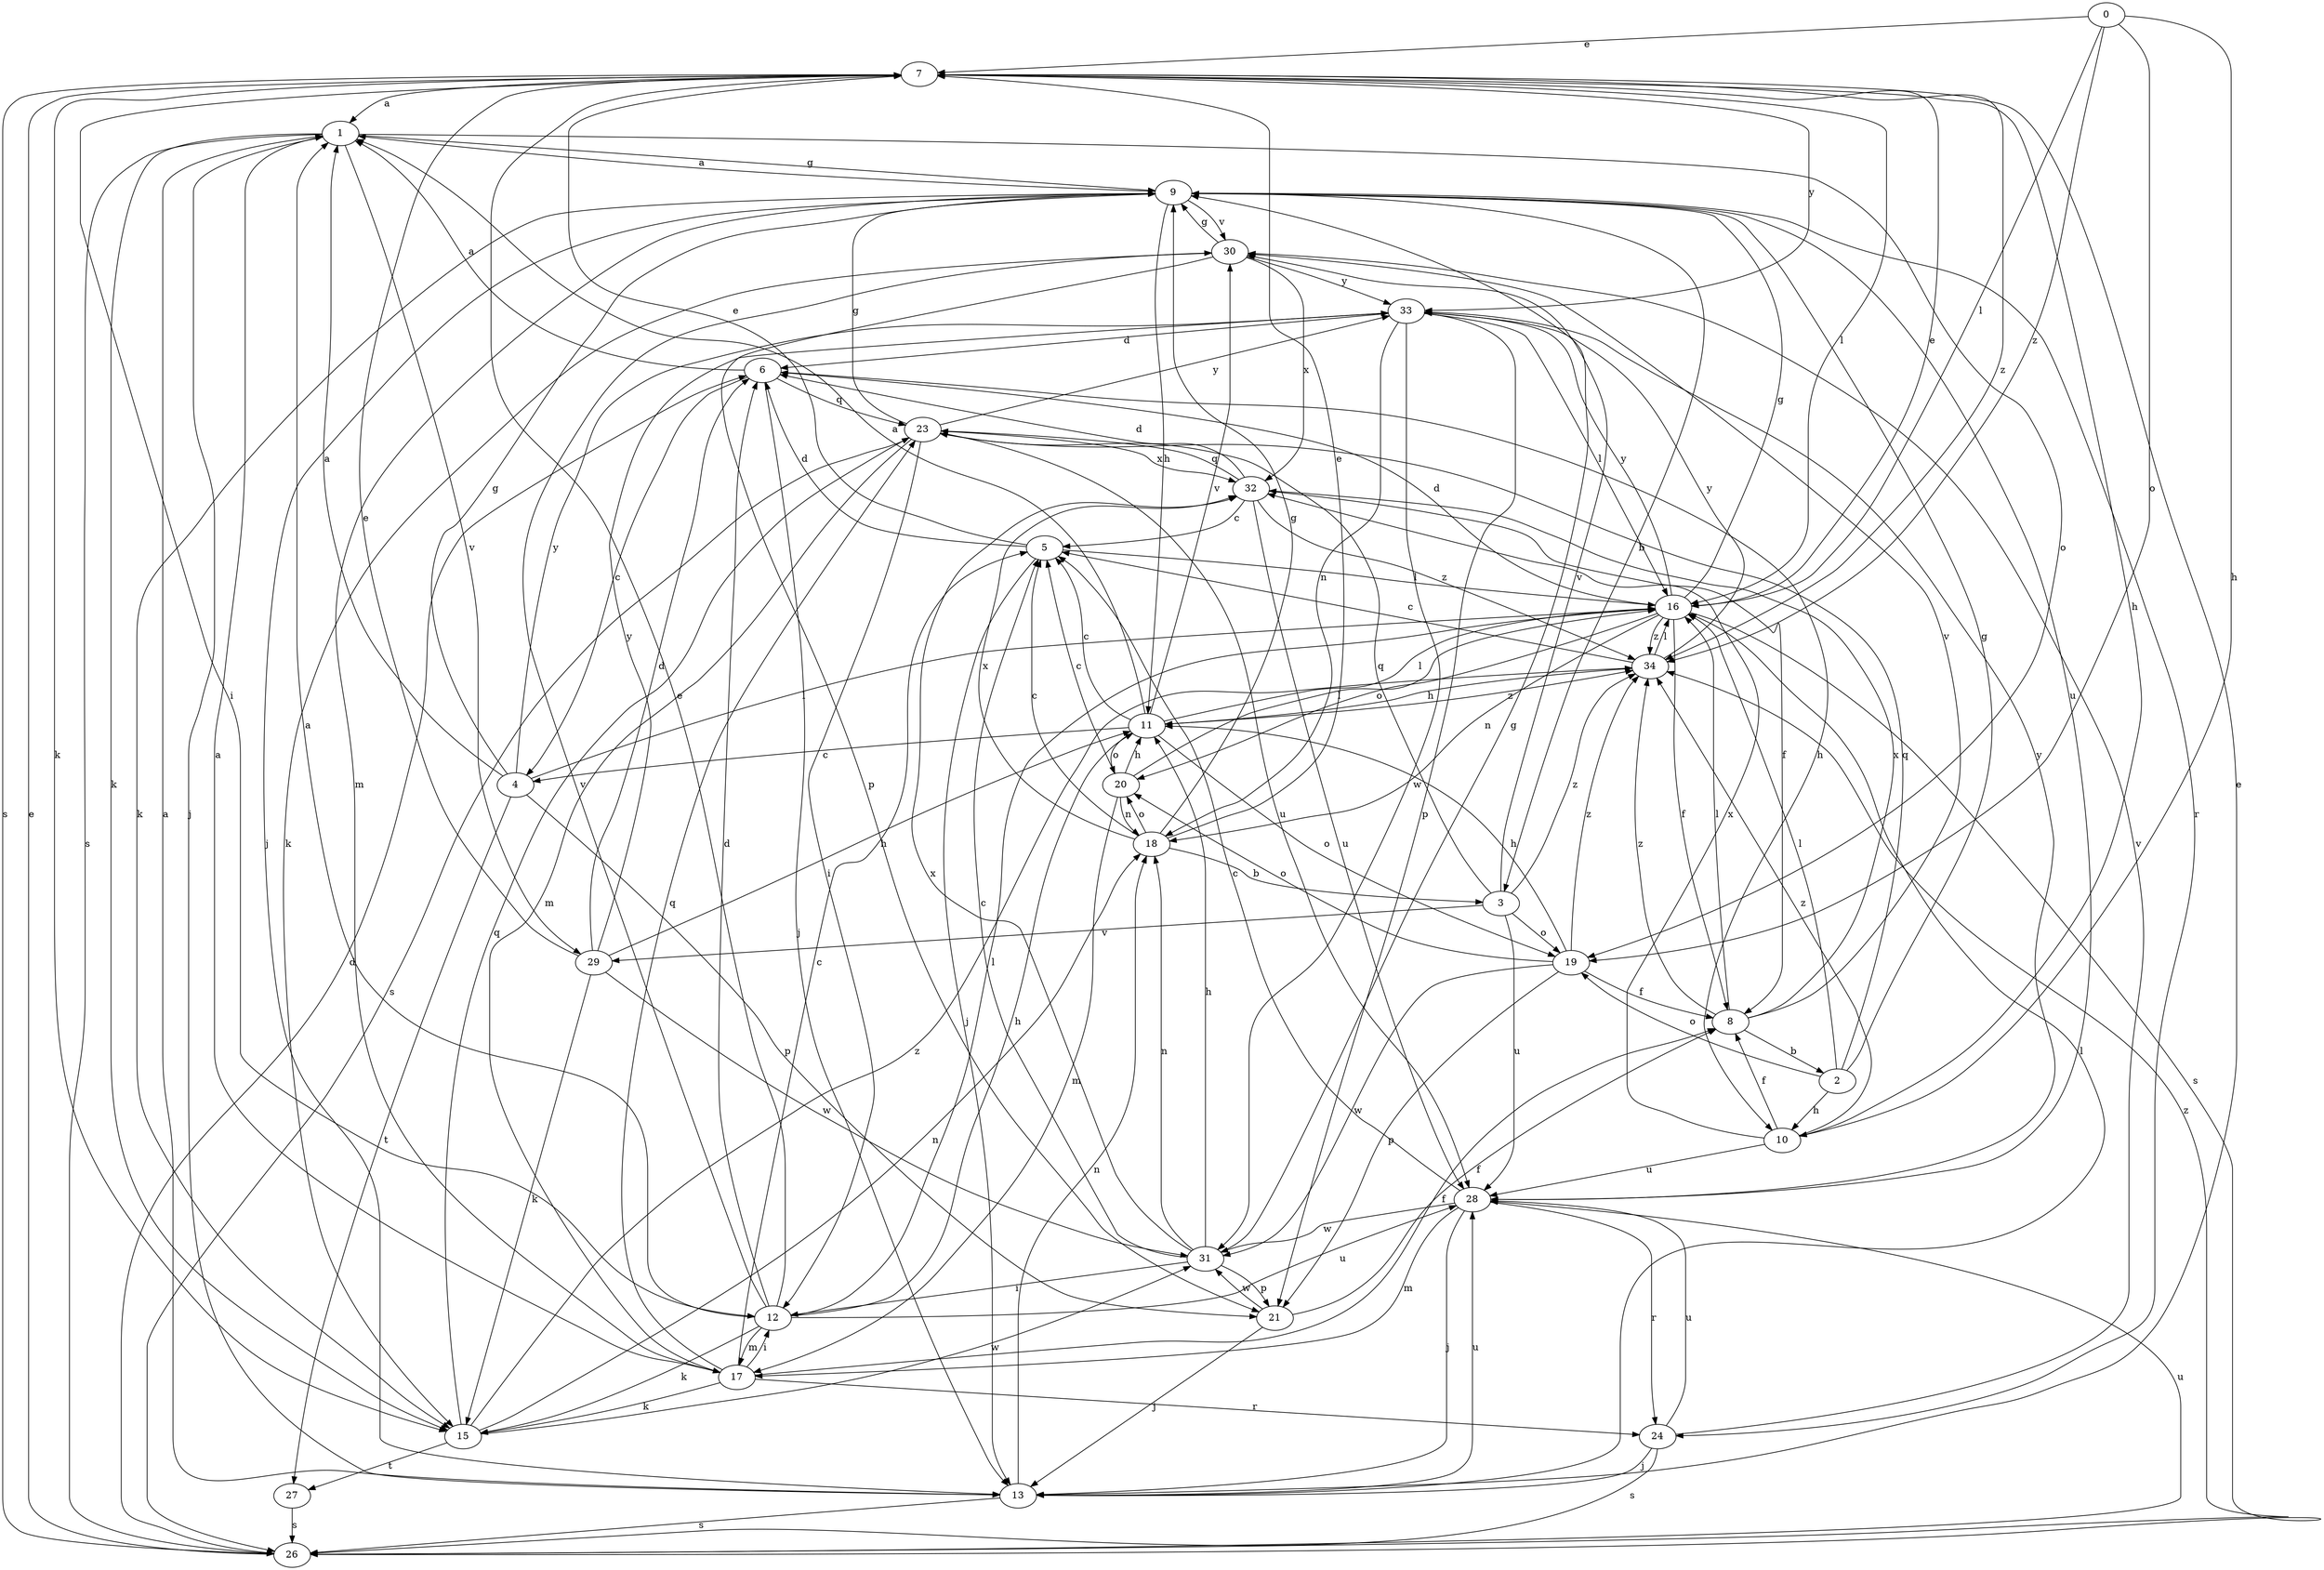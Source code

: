 strict digraph  {
0;
1;
2;
3;
4;
5;
6;
7;
8;
9;
10;
11;
12;
13;
15;
16;
17;
18;
19;
20;
21;
23;
24;
26;
27;
28;
29;
30;
31;
32;
33;
34;
0 -> 7  [label=e];
0 -> 10  [label=h];
0 -> 16  [label=l];
0 -> 19  [label=o];
0 -> 34  [label=z];
1 -> 9  [label=g];
1 -> 13  [label=j];
1 -> 15  [label=k];
1 -> 19  [label=o];
1 -> 26  [label=s];
1 -> 29  [label=v];
2 -> 9  [label=g];
2 -> 10  [label=h];
2 -> 16  [label=l];
2 -> 19  [label=o];
2 -> 23  [label=q];
3 -> 19  [label=o];
3 -> 23  [label=q];
3 -> 28  [label=u];
3 -> 29  [label=v];
3 -> 30  [label=v];
3 -> 34  [label=z];
4 -> 1  [label=a];
4 -> 9  [label=g];
4 -> 16  [label=l];
4 -> 21  [label=p];
4 -> 27  [label=t];
4 -> 33  [label=y];
5 -> 6  [label=d];
5 -> 7  [label=e];
5 -> 13  [label=j];
5 -> 16  [label=l];
6 -> 1  [label=a];
6 -> 4  [label=c];
6 -> 10  [label=h];
6 -> 13  [label=j];
6 -> 23  [label=q];
7 -> 1  [label=a];
7 -> 10  [label=h];
7 -> 12  [label=i];
7 -> 15  [label=k];
7 -> 16  [label=l];
7 -> 26  [label=s];
7 -> 33  [label=y];
7 -> 34  [label=z];
8 -> 2  [label=b];
8 -> 16  [label=l];
8 -> 30  [label=v];
8 -> 32  [label=x];
8 -> 34  [label=z];
9 -> 1  [label=a];
9 -> 3  [label=b];
9 -> 11  [label=h];
9 -> 13  [label=j];
9 -> 15  [label=k];
9 -> 17  [label=m];
9 -> 24  [label=r];
9 -> 28  [label=u];
9 -> 30  [label=v];
10 -> 8  [label=f];
10 -> 28  [label=u];
10 -> 32  [label=x];
10 -> 34  [label=z];
11 -> 1  [label=a];
11 -> 4  [label=c];
11 -> 5  [label=c];
11 -> 16  [label=l];
11 -> 19  [label=o];
11 -> 20  [label=o];
11 -> 30  [label=v];
11 -> 34  [label=z];
12 -> 1  [label=a];
12 -> 6  [label=d];
12 -> 7  [label=e];
12 -> 11  [label=h];
12 -> 15  [label=k];
12 -> 16  [label=l];
12 -> 17  [label=m];
12 -> 28  [label=u];
12 -> 30  [label=v];
13 -> 1  [label=a];
13 -> 7  [label=e];
13 -> 16  [label=l];
13 -> 18  [label=n];
13 -> 26  [label=s];
13 -> 28  [label=u];
15 -> 18  [label=n];
15 -> 23  [label=q];
15 -> 27  [label=t];
15 -> 31  [label=w];
15 -> 34  [label=z];
16 -> 6  [label=d];
16 -> 7  [label=e];
16 -> 8  [label=f];
16 -> 9  [label=g];
16 -> 18  [label=n];
16 -> 20  [label=o];
16 -> 26  [label=s];
16 -> 33  [label=y];
16 -> 34  [label=z];
17 -> 1  [label=a];
17 -> 5  [label=c];
17 -> 8  [label=f];
17 -> 12  [label=i];
17 -> 15  [label=k];
17 -> 23  [label=q];
17 -> 24  [label=r];
18 -> 3  [label=b];
18 -> 5  [label=c];
18 -> 7  [label=e];
18 -> 9  [label=g];
18 -> 20  [label=o];
18 -> 32  [label=x];
19 -> 8  [label=f];
19 -> 11  [label=h];
19 -> 20  [label=o];
19 -> 21  [label=p];
19 -> 31  [label=w];
19 -> 34  [label=z];
20 -> 5  [label=c];
20 -> 11  [label=h];
20 -> 16  [label=l];
20 -> 17  [label=m];
20 -> 18  [label=n];
21 -> 8  [label=f];
21 -> 13  [label=j];
21 -> 31  [label=w];
23 -> 9  [label=g];
23 -> 12  [label=i];
23 -> 17  [label=m];
23 -> 26  [label=s];
23 -> 28  [label=u];
23 -> 32  [label=x];
23 -> 33  [label=y];
24 -> 13  [label=j];
24 -> 26  [label=s];
24 -> 28  [label=u];
24 -> 30  [label=v];
26 -> 6  [label=d];
26 -> 7  [label=e];
26 -> 28  [label=u];
26 -> 34  [label=z];
27 -> 26  [label=s];
28 -> 5  [label=c];
28 -> 13  [label=j];
28 -> 17  [label=m];
28 -> 24  [label=r];
28 -> 31  [label=w];
28 -> 33  [label=y];
29 -> 6  [label=d];
29 -> 7  [label=e];
29 -> 11  [label=h];
29 -> 15  [label=k];
29 -> 31  [label=w];
29 -> 33  [label=y];
30 -> 9  [label=g];
30 -> 15  [label=k];
30 -> 21  [label=p];
30 -> 32  [label=x];
30 -> 33  [label=y];
31 -> 5  [label=c];
31 -> 9  [label=g];
31 -> 11  [label=h];
31 -> 12  [label=i];
31 -> 18  [label=n];
31 -> 21  [label=p];
31 -> 32  [label=x];
32 -> 5  [label=c];
32 -> 6  [label=d];
32 -> 8  [label=f];
32 -> 23  [label=q];
32 -> 28  [label=u];
32 -> 34  [label=z];
33 -> 6  [label=d];
33 -> 16  [label=l];
33 -> 18  [label=n];
33 -> 21  [label=p];
33 -> 31  [label=w];
34 -> 5  [label=c];
34 -> 11  [label=h];
34 -> 16  [label=l];
34 -> 33  [label=y];
}
